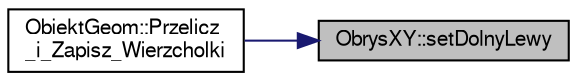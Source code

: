 digraph "ObrysXY::setDolnyLewy"
{
 // LATEX_PDF_SIZE
  edge [fontname="FreeSans",fontsize="10",labelfontname="FreeSans",labelfontsize="10"];
  node [fontname="FreeSans",fontsize="10",shape=record];
  rankdir="RL";
  Node1 [label="ObrysXY::setDolnyLewy",height=0.2,width=0.4,color="black", fillcolor="grey75", style="filled", fontcolor="black",tooltip=" "];
  Node1 -> Node2 [dir="back",color="midnightblue",fontsize="10",style="solid",fontname="FreeSans"];
  Node2 [label="ObiektGeom::Przelicz\l_i_Zapisz_Wierzcholki",height=0.2,width=0.4,color="black", fillcolor="white", style="filled",URL="$a00109.html#a1c646f0971f0b9460cdfa0fd5438efe1",tooltip="przelicza wierzcholki bryly"];
}

